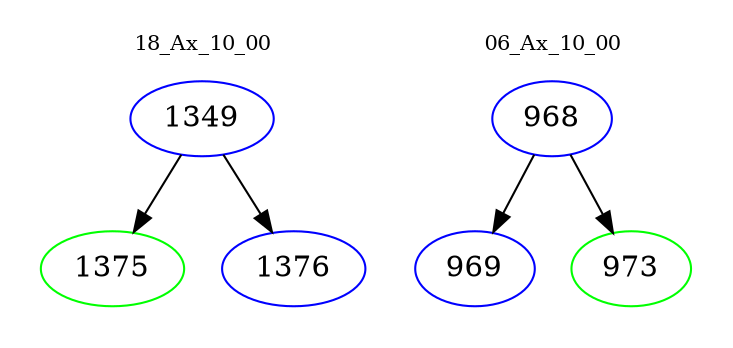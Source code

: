 digraph{
subgraph cluster_0 {
color = white
label = "18_Ax_10_00";
fontsize=10;
T0_1349 [label="1349", color="blue"]
T0_1349 -> T0_1375 [color="black"]
T0_1375 [label="1375", color="green"]
T0_1349 -> T0_1376 [color="black"]
T0_1376 [label="1376", color="blue"]
}
subgraph cluster_1 {
color = white
label = "06_Ax_10_00";
fontsize=10;
T1_968 [label="968", color="blue"]
T1_968 -> T1_969 [color="black"]
T1_969 [label="969", color="blue"]
T1_968 -> T1_973 [color="black"]
T1_973 [label="973", color="green"]
}
}

